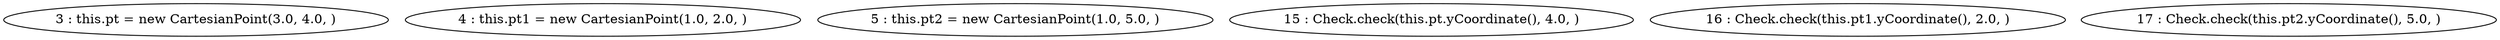digraph G {
"3 : this.pt = new CartesianPoint(3.0, 4.0, )"
"4 : this.pt1 = new CartesianPoint(1.0, 2.0, )"
"5 : this.pt2 = new CartesianPoint(1.0, 5.0, )"
"15 : Check.check(this.pt.yCoordinate(), 4.0, )"
"16 : Check.check(this.pt1.yCoordinate(), 2.0, )"
"17 : Check.check(this.pt2.yCoordinate(), 5.0, )"
}
